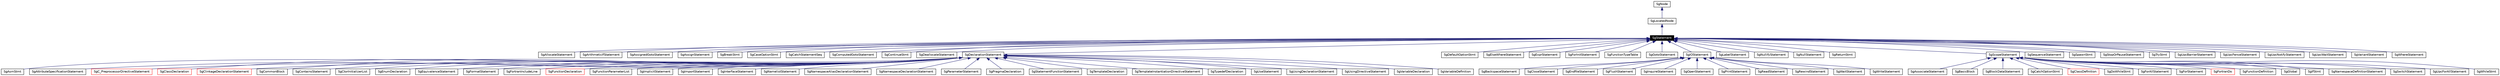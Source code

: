 digraph G
{
  edge [fontname="Helvetica",fontsize=10,labelfontname="Helvetica",labelfontsize=10];
  node [fontname="Helvetica",fontsize=10,shape=record];
  Node1 [label="SgStatement",height=0.2,width=0.4,color="white", fillcolor="black", style="filled" fontcolor="white"];
  Node2 -> Node1 [dir=back,color="midnightblue",fontsize=10,style="solid",fontname="Helvetica"];
  Node2 [label="SgLocatedNode",height=0.2,width=0.4,color="black",URL="$classSgLocatedNode.html"];
  Node3 -> Node2 [dir=back,color="midnightblue",fontsize=10,style="solid",fontname="Helvetica"];
  Node3 [label="SgNode",height=0.2,width=0.4,color="black",URL="$classSgNode.html"];
  Node1 -> Node4 [dir=back,color="midnightblue",fontsize=10,style="solid",fontname="Helvetica"];
  Node4 [label="SgAllocateStatement",height=0.2,width=0.4,color="black",URL="$classSgAllocateStatement.html"];
  Node1 -> Node5 [dir=back,color="midnightblue",fontsize=10,style="solid",fontname="Helvetica"];
  Node5 [label="SgArithmeticIfStatement",height=0.2,width=0.4,color="black",URL="$classSgArithmeticIfStatement.html"];
  Node1 -> Node6 [dir=back,color="midnightblue",fontsize=10,style="solid",fontname="Helvetica"];
  Node6 [label="SgAssignedGotoStatement",height=0.2,width=0.4,color="black",URL="$classSgAssignedGotoStatement.html"];
  Node1 -> Node7 [dir=back,color="midnightblue",fontsize=10,style="solid",fontname="Helvetica"];
  Node7 [label="SgAssignStatement",height=0.2,width=0.4,color="black",URL="$classSgAssignStatement.html"];
  Node1 -> Node8 [dir=back,color="midnightblue",fontsize=10,style="solid",fontname="Helvetica"];
  Node8 [label="SgBreakStmt",height=0.2,width=0.4,color="black",URL="$classSgBreakStmt.html"];
  Node1 -> Node9 [dir=back,color="midnightblue",fontsize=10,style="solid",fontname="Helvetica"];
  Node9 [label="SgCaseOptionStmt",height=0.2,width=0.4,color="black",URL="$classSgCaseOptionStmt.html"];
  Node1 -> Node10 [dir=back,color="midnightblue",fontsize=10,style="solid",fontname="Helvetica"];
  Node10 [label="SgCatchStatementSeq",height=0.2,width=0.4,color="black",URL="$classSgCatchStatementSeq.html"];
  Node1 -> Node11 [dir=back,color="midnightblue",fontsize=10,style="solid",fontname="Helvetica"];
  Node11 [label="SgComputedGotoStatement",height=0.2,width=0.4,color="black",URL="$classSgComputedGotoStatement.html"];
  Node1 -> Node12 [dir=back,color="midnightblue",fontsize=10,style="solid",fontname="Helvetica"];
  Node12 [label="SgContinueStmt",height=0.2,width=0.4,color="black",URL="$classSgContinueStmt.html"];
  Node1 -> Node13 [dir=back,color="midnightblue",fontsize=10,style="solid",fontname="Helvetica"];
  Node13 [label="SgDeallocateStatement",height=0.2,width=0.4,color="black",URL="$classSgDeallocateStatement.html"];
  Node1 -> Node14 [dir=back,color="midnightblue",fontsize=10,style="solid",fontname="Helvetica"];
  Node14 [label="SgDeclarationStatement",height=0.2,width=0.4,color="black",URL="$classSgDeclarationStatement.html"];
  Node14 -> Node15 [dir=back,color="midnightblue",fontsize=10,style="solid",fontname="Helvetica"];
  Node15 [label="SgAsmStmt",height=0.2,width=0.4,color="black",URL="$classSgAsmStmt.html"];
  Node14 -> Node16 [dir=back,color="midnightblue",fontsize=10,style="solid",fontname="Helvetica"];
  Node16 [label="SgAttributeSpecificationStatement",height=0.2,width=0.4,color="black",URL="$classSgAttributeSpecificationStatement.html"];
  Node14 -> Node17 [dir=back,color="midnightblue",fontsize=10,style="solid",fontname="Helvetica"];
  Node17 [label="SgC_PreprocessorDirectiveStatement",height=0.2,width=0.4,color="red",URL="$classSgC__PreprocessorDirectiveStatement.html"];
  Node14 -> Node18 [dir=back,color="midnightblue",fontsize=10,style="solid",fontname="Helvetica"];
  Node18 [label="SgClassDeclaration",height=0.2,width=0.4,color="red",URL="$classSgClassDeclaration.html"];
  Node14 -> Node19 [dir=back,color="midnightblue",fontsize=10,style="solid",fontname="Helvetica"];
  Node19 [label="SgClinkageDeclarationStatement",height=0.2,width=0.4,color="red",URL="$classSgClinkageDeclarationStatement.html"];
  Node14 -> Node20 [dir=back,color="midnightblue",fontsize=10,style="solid",fontname="Helvetica"];
  Node20 [label="SgCommonBlock",height=0.2,width=0.4,color="black",URL="$classSgCommonBlock.html"];
  Node14 -> Node21 [dir=back,color="midnightblue",fontsize=10,style="solid",fontname="Helvetica"];
  Node21 [label="SgContainsStatement",height=0.2,width=0.4,color="black",URL="$classSgContainsStatement.html"];
  Node14 -> Node22 [dir=back,color="midnightblue",fontsize=10,style="solid",fontname="Helvetica"];
  Node22 [label="SgCtorInitializerList",height=0.2,width=0.4,color="black",URL="$classSgCtorInitializerList.html"];
  Node14 -> Node23 [dir=back,color="midnightblue",fontsize=10,style="solid",fontname="Helvetica"];
  Node23 [label="SgEnumDeclaration",height=0.2,width=0.4,color="black",URL="$classSgEnumDeclaration.html"];
  Node14 -> Node24 [dir=back,color="midnightblue",fontsize=10,style="solid",fontname="Helvetica"];
  Node24 [label="SgEquivalenceStatement",height=0.2,width=0.4,color="black",URL="$classSgEquivalenceStatement.html"];
  Node14 -> Node25 [dir=back,color="midnightblue",fontsize=10,style="solid",fontname="Helvetica"];
  Node25 [label="SgFormatStatement",height=0.2,width=0.4,color="black",URL="$classSgFormatStatement.html"];
  Node14 -> Node26 [dir=back,color="midnightblue",fontsize=10,style="solid",fontname="Helvetica"];
  Node26 [label="SgFortranIncludeLine",height=0.2,width=0.4,color="black",URL="$classSgFortranIncludeLine.html"];
  Node14 -> Node27 [dir=back,color="midnightblue",fontsize=10,style="solid",fontname="Helvetica"];
  Node27 [label="SgFunctionDeclaration",height=0.2,width=0.4,color="red",URL="$classSgFunctionDeclaration.html"];
  Node14 -> Node28 [dir=back,color="midnightblue",fontsize=10,style="solid",fontname="Helvetica"];
  Node28 [label="SgFunctionParameterList",height=0.2,width=0.4,color="black",URL="$classSgFunctionParameterList.html"];
  Node14 -> Node29 [dir=back,color="midnightblue",fontsize=10,style="solid",fontname="Helvetica"];
  Node29 [label="SgImplicitStatement",height=0.2,width=0.4,color="black",URL="$classSgImplicitStatement.html"];
  Node14 -> Node30 [dir=back,color="midnightblue",fontsize=10,style="solid",fontname="Helvetica"];
  Node30 [label="SgImportStatement",height=0.2,width=0.4,color="black",URL="$classSgImportStatement.html"];
  Node14 -> Node31 [dir=back,color="midnightblue",fontsize=10,style="solid",fontname="Helvetica"];
  Node31 [label="SgInterfaceStatement",height=0.2,width=0.4,color="black",URL="$classSgInterfaceStatement.html"];
  Node14 -> Node32 [dir=back,color="midnightblue",fontsize=10,style="solid",fontname="Helvetica"];
  Node32 [label="SgNamelistStatement",height=0.2,width=0.4,color="black",URL="$classSgNamelistStatement.html"];
  Node14 -> Node33 [dir=back,color="midnightblue",fontsize=10,style="solid",fontname="Helvetica"];
  Node33 [label="SgNamespaceAliasDeclarationStatement",height=0.2,width=0.4,color="black",URL="$classSgNamespaceAliasDeclarationStatement.html"];
  Node14 -> Node34 [dir=back,color="midnightblue",fontsize=10,style="solid",fontname="Helvetica"];
  Node34 [label="SgNamespaceDeclarationStatement",height=0.2,width=0.4,color="black",URL="$classSgNamespaceDeclarationStatement.html"];
  Node14 -> Node35 [dir=back,color="midnightblue",fontsize=10,style="solid",fontname="Helvetica"];
  Node35 [label="SgParameterStatement",height=0.2,width=0.4,color="black",URL="$classSgParameterStatement.html"];
  Node14 -> Node36 [dir=back,color="midnightblue",fontsize=10,style="solid",fontname="Helvetica"];
  Node36 [label="SgPragmaDeclaration",height=0.2,width=0.4,color="black",URL="$classSgPragmaDeclaration.html"];
  Node14 -> Node37 [dir=back,color="midnightblue",fontsize=10,style="solid",fontname="Helvetica"];
  Node37 [label="SgStatementFunctionStatement",height=0.2,width=0.4,color="black",URL="$classSgStatementFunctionStatement.html"];
  Node14 -> Node38 [dir=back,color="midnightblue",fontsize=10,style="solid",fontname="Helvetica"];
  Node38 [label="SgTemplateDeclaration",height=0.2,width=0.4,color="black",URL="$classSgTemplateDeclaration.html"];
  Node14 -> Node39 [dir=back,color="midnightblue",fontsize=10,style="solid",fontname="Helvetica"];
  Node39 [label="SgTemplateInstantiationDirectiveStatement",height=0.2,width=0.4,color="black",URL="$classSgTemplateInstantiationDirectiveStatement.html"];
  Node14 -> Node40 [dir=back,color="midnightblue",fontsize=10,style="solid",fontname="Helvetica"];
  Node40 [label="SgTypedefDeclaration",height=0.2,width=0.4,color="black",URL="$classSgTypedefDeclaration.html"];
  Node14 -> Node41 [dir=back,color="midnightblue",fontsize=10,style="solid",fontname="Helvetica"];
  Node41 [label="SgUseStatement",height=0.2,width=0.4,color="black",URL="$classSgUseStatement.html"];
  Node14 -> Node42 [dir=back,color="midnightblue",fontsize=10,style="solid",fontname="Helvetica"];
  Node42 [label="SgUsingDeclarationStatement",height=0.2,width=0.4,color="black",URL="$classSgUsingDeclarationStatement.html"];
  Node14 -> Node43 [dir=back,color="midnightblue",fontsize=10,style="solid",fontname="Helvetica"];
  Node43 [label="SgUsingDirectiveStatement",height=0.2,width=0.4,color="black",URL="$classSgUsingDirectiveStatement.html"];
  Node14 -> Node44 [dir=back,color="midnightblue",fontsize=10,style="solid",fontname="Helvetica"];
  Node44 [label="SgVariableDeclaration",height=0.2,width=0.4,color="black",URL="$classSgVariableDeclaration.html"];
  Node14 -> Node45 [dir=back,color="midnightblue",fontsize=10,style="solid",fontname="Helvetica"];
  Node45 [label="SgVariableDefinition",height=0.2,width=0.4,color="black",URL="$classSgVariableDefinition.html"];
  Node1 -> Node46 [dir=back,color="midnightblue",fontsize=10,style="solid",fontname="Helvetica"];
  Node46 [label="SgDefaultOptionStmt",height=0.2,width=0.4,color="black",URL="$classSgDefaultOptionStmt.html"];
  Node1 -> Node47 [dir=back,color="midnightblue",fontsize=10,style="solid",fontname="Helvetica"];
  Node47 [label="SgElseWhereStatement",height=0.2,width=0.4,color="black",URL="$classSgElseWhereStatement.html"];
  Node1 -> Node48 [dir=back,color="midnightblue",fontsize=10,style="solid",fontname="Helvetica"];
  Node48 [label="SgExprStatement",height=0.2,width=0.4,color="black",URL="$classSgExprStatement.html"];
  Node1 -> Node49 [dir=back,color="midnightblue",fontsize=10,style="solid",fontname="Helvetica"];
  Node49 [label="SgForInitStatement",height=0.2,width=0.4,color="black",URL="$classSgForInitStatement.html"];
  Node1 -> Node50 [dir=back,color="midnightblue",fontsize=10,style="solid",fontname="Helvetica"];
  Node50 [label="SgFunctionTypeTable",height=0.2,width=0.4,color="black",URL="$classSgFunctionTypeTable.html"];
  Node1 -> Node51 [dir=back,color="midnightblue",fontsize=10,style="solid",fontname="Helvetica"];
  Node51 [label="SgGotoStatement",height=0.2,width=0.4,color="black",URL="$classSgGotoStatement.html"];
  Node1 -> Node52 [dir=back,color="midnightblue",fontsize=10,style="solid",fontname="Helvetica"];
  Node52 [label="SgIOStatement",height=0.2,width=0.4,color="black",URL="$classSgIOStatement.html"];
  Node52 -> Node53 [dir=back,color="midnightblue",fontsize=10,style="solid",fontname="Helvetica"];
  Node53 [label="SgBackspaceStatement",height=0.2,width=0.4,color="black",URL="$classSgBackspaceStatement.html"];
  Node52 -> Node54 [dir=back,color="midnightblue",fontsize=10,style="solid",fontname="Helvetica"];
  Node54 [label="SgCloseStatement",height=0.2,width=0.4,color="black",URL="$classSgCloseStatement.html"];
  Node52 -> Node55 [dir=back,color="midnightblue",fontsize=10,style="solid",fontname="Helvetica"];
  Node55 [label="SgEndfileStatement",height=0.2,width=0.4,color="black",URL="$classSgEndfileStatement.html"];
  Node52 -> Node56 [dir=back,color="midnightblue",fontsize=10,style="solid",fontname="Helvetica"];
  Node56 [label="SgFlushStatement",height=0.2,width=0.4,color="black",URL="$classSgFlushStatement.html"];
  Node52 -> Node57 [dir=back,color="midnightblue",fontsize=10,style="solid",fontname="Helvetica"];
  Node57 [label="SgInquireStatement",height=0.2,width=0.4,color="black",URL="$classSgInquireStatement.html"];
  Node52 -> Node58 [dir=back,color="midnightblue",fontsize=10,style="solid",fontname="Helvetica"];
  Node58 [label="SgOpenStatement",height=0.2,width=0.4,color="black",URL="$classSgOpenStatement.html"];
  Node52 -> Node59 [dir=back,color="midnightblue",fontsize=10,style="solid",fontname="Helvetica"];
  Node59 [label="SgPrintStatement",height=0.2,width=0.4,color="black",URL="$classSgPrintStatement.html"];
  Node52 -> Node60 [dir=back,color="midnightblue",fontsize=10,style="solid",fontname="Helvetica"];
  Node60 [label="SgReadStatement",height=0.2,width=0.4,color="black",URL="$classSgReadStatement.html"];
  Node52 -> Node61 [dir=back,color="midnightblue",fontsize=10,style="solid",fontname="Helvetica"];
  Node61 [label="SgRewindStatement",height=0.2,width=0.4,color="black",URL="$classSgRewindStatement.html"];
  Node52 -> Node62 [dir=back,color="midnightblue",fontsize=10,style="solid",fontname="Helvetica"];
  Node62 [label="SgWaitStatement",height=0.2,width=0.4,color="black",URL="$classSgWaitStatement.html"];
  Node52 -> Node63 [dir=back,color="midnightblue",fontsize=10,style="solid",fontname="Helvetica"];
  Node63 [label="SgWriteStatement",height=0.2,width=0.4,color="black",URL="$classSgWriteStatement.html"];
  Node1 -> Node64 [dir=back,color="midnightblue",fontsize=10,style="solid",fontname="Helvetica"];
  Node64 [label="SgLabelStatement",height=0.2,width=0.4,color="black",URL="$classSgLabelStatement.html"];
  Node1 -> Node65 [dir=back,color="midnightblue",fontsize=10,style="solid",fontname="Helvetica"];
  Node65 [label="SgNullifyStatement",height=0.2,width=0.4,color="black",URL="$classSgNullifyStatement.html"];
  Node1 -> Node66 [dir=back,color="midnightblue",fontsize=10,style="solid",fontname="Helvetica"];
  Node66 [label="SgNullStatement",height=0.2,width=0.4,color="black",URL="$classSgNullStatement.html"];
  Node1 -> Node67 [dir=back,color="midnightblue",fontsize=10,style="solid",fontname="Helvetica"];
  Node67 [label="SgReturnStmt",height=0.2,width=0.4,color="black",URL="$classSgReturnStmt.html"];
  Node1 -> Node68 [dir=back,color="midnightblue",fontsize=10,style="solid",fontname="Helvetica"];
  Node68 [label="SgScopeStatement",height=0.2,width=0.4,color="black",URL="$classSgScopeStatement.html"];
  Node68 -> Node69 [dir=back,color="midnightblue",fontsize=10,style="solid",fontname="Helvetica"];
  Node69 [label="SgAssociateStatement",height=0.2,width=0.4,color="black",URL="$classSgAssociateStatement.html"];
  Node68 -> Node70 [dir=back,color="midnightblue",fontsize=10,style="solid",fontname="Helvetica"];
  Node70 [label="SgBasicBlock",height=0.2,width=0.4,color="black",URL="$classSgBasicBlock.html"];
  Node68 -> Node71 [dir=back,color="midnightblue",fontsize=10,style="solid",fontname="Helvetica"];
  Node71 [label="SgBlockDataStatement",height=0.2,width=0.4,color="black",URL="$classSgBlockDataStatement.html"];
  Node68 -> Node72 [dir=back,color="midnightblue",fontsize=10,style="solid",fontname="Helvetica"];
  Node72 [label="SgCatchOptionStmt",height=0.2,width=0.4,color="black",URL="$classSgCatchOptionStmt.html"];
  Node68 -> Node73 [dir=back,color="midnightblue",fontsize=10,style="solid",fontname="Helvetica"];
  Node73 [label="SgClassDefinition",height=0.2,width=0.4,color="red",URL="$classSgClassDefinition.html"];
  Node68 -> Node74 [dir=back,color="midnightblue",fontsize=10,style="solid",fontname="Helvetica"];
  Node74 [label="SgDoWhileStmt",height=0.2,width=0.4,color="black",URL="$classSgDoWhileStmt.html"];
  Node68 -> Node75 [dir=back,color="midnightblue",fontsize=10,style="solid",fontname="Helvetica"];
  Node75 [label="SgForAllStatement",height=0.2,width=0.4,color="black",URL="$classSgForAllStatement.html"];
  Node68 -> Node76 [dir=back,color="midnightblue",fontsize=10,style="solid",fontname="Helvetica"];
  Node76 [label="SgForStatement",height=0.2,width=0.4,color="black",URL="$classSgForStatement.html"];
  Node68 -> Node77 [dir=back,color="midnightblue",fontsize=10,style="solid",fontname="Helvetica"];
  Node77 [label="SgFortranDo",height=0.2,width=0.4,color="red",URL="$classSgFortranDo.html"];
  Node68 -> Node78 [dir=back,color="midnightblue",fontsize=10,style="solid",fontname="Helvetica"];
  Node78 [label="SgFunctionDefinition",height=0.2,width=0.4,color="black",URL="$classSgFunctionDefinition.html"];
  Node68 -> Node79 [dir=back,color="midnightblue",fontsize=10,style="solid",fontname="Helvetica"];
  Node79 [label="SgGlobal",height=0.2,width=0.4,color="black",URL="$classSgGlobal.html"];
  Node68 -> Node80 [dir=back,color="midnightblue",fontsize=10,style="solid",fontname="Helvetica"];
  Node80 [label="SgIfStmt",height=0.2,width=0.4,color="black",URL="$classSgIfStmt.html"];
  Node68 -> Node81 [dir=back,color="midnightblue",fontsize=10,style="solid",fontname="Helvetica"];
  Node81 [label="SgNamespaceDefinitionStatement",height=0.2,width=0.4,color="black",URL="$classSgNamespaceDefinitionStatement.html"];
  Node68 -> Node82 [dir=back,color="midnightblue",fontsize=10,style="solid",fontname="Helvetica"];
  Node82 [label="SgSwitchStatement",height=0.2,width=0.4,color="black",URL="$classSgSwitchStatement.html"];
  Node68 -> Node83 [dir=back,color="midnightblue",fontsize=10,style="solid",fontname="Helvetica"];
  Node83 [label="SgUpcForAllStatement",height=0.2,width=0.4,color="black",URL="$classSgUpcForAllStatement.html"];
  Node68 -> Node84 [dir=back,color="midnightblue",fontsize=10,style="solid",fontname="Helvetica"];
  Node84 [label="SgWhileStmt",height=0.2,width=0.4,color="black",URL="$classSgWhileStmt.html"];
  Node1 -> Node85 [dir=back,color="midnightblue",fontsize=10,style="solid",fontname="Helvetica"];
  Node85 [label="SgSequenceStatement",height=0.2,width=0.4,color="black",URL="$classSgSequenceStatement.html"];
  Node1 -> Node86 [dir=back,color="midnightblue",fontsize=10,style="solid",fontname="Helvetica"];
  Node86 [label="SgSpawnStmt",height=0.2,width=0.4,color="black",URL="$classSgSpawnStmt.html"];
  Node1 -> Node87 [dir=back,color="midnightblue",fontsize=10,style="solid",fontname="Helvetica"];
  Node87 [label="SgStopOrPauseStatement",height=0.2,width=0.4,color="black",URL="$classSgStopOrPauseStatement.html"];
  Node1 -> Node88 [dir=back,color="midnightblue",fontsize=10,style="solid",fontname="Helvetica"];
  Node88 [label="SgTryStmt",height=0.2,width=0.4,color="black",URL="$classSgTryStmt.html"];
  Node1 -> Node89 [dir=back,color="midnightblue",fontsize=10,style="solid",fontname="Helvetica"];
  Node89 [label="SgUpcBarrierStatement",height=0.2,width=0.4,color="black",URL="$classSgUpcBarrierStatement.html"];
  Node1 -> Node90 [dir=back,color="midnightblue",fontsize=10,style="solid",fontname="Helvetica"];
  Node90 [label="SgUpcFenceStatement",height=0.2,width=0.4,color="black",URL="$classSgUpcFenceStatement.html"];
  Node1 -> Node91 [dir=back,color="midnightblue",fontsize=10,style="solid",fontname="Helvetica"];
  Node91 [label="SgUpcNotifyStatement",height=0.2,width=0.4,color="black",URL="$classSgUpcNotifyStatement.html"];
  Node1 -> Node92 [dir=back,color="midnightblue",fontsize=10,style="solid",fontname="Helvetica"];
  Node92 [label="SgUpcWaitStatement",height=0.2,width=0.4,color="black",URL="$classSgUpcWaitStatement.html"];
  Node1 -> Node93 [dir=back,color="midnightblue",fontsize=10,style="solid",fontname="Helvetica"];
  Node93 [label="SgVariantStatement",height=0.2,width=0.4,color="black",URL="$classSgVariantStatement.html"];
  Node1 -> Node94 [dir=back,color="midnightblue",fontsize=10,style="solid",fontname="Helvetica"];
  Node94 [label="SgWhereStatement",height=0.2,width=0.4,color="black",URL="$classSgWhereStatement.html"];
}
